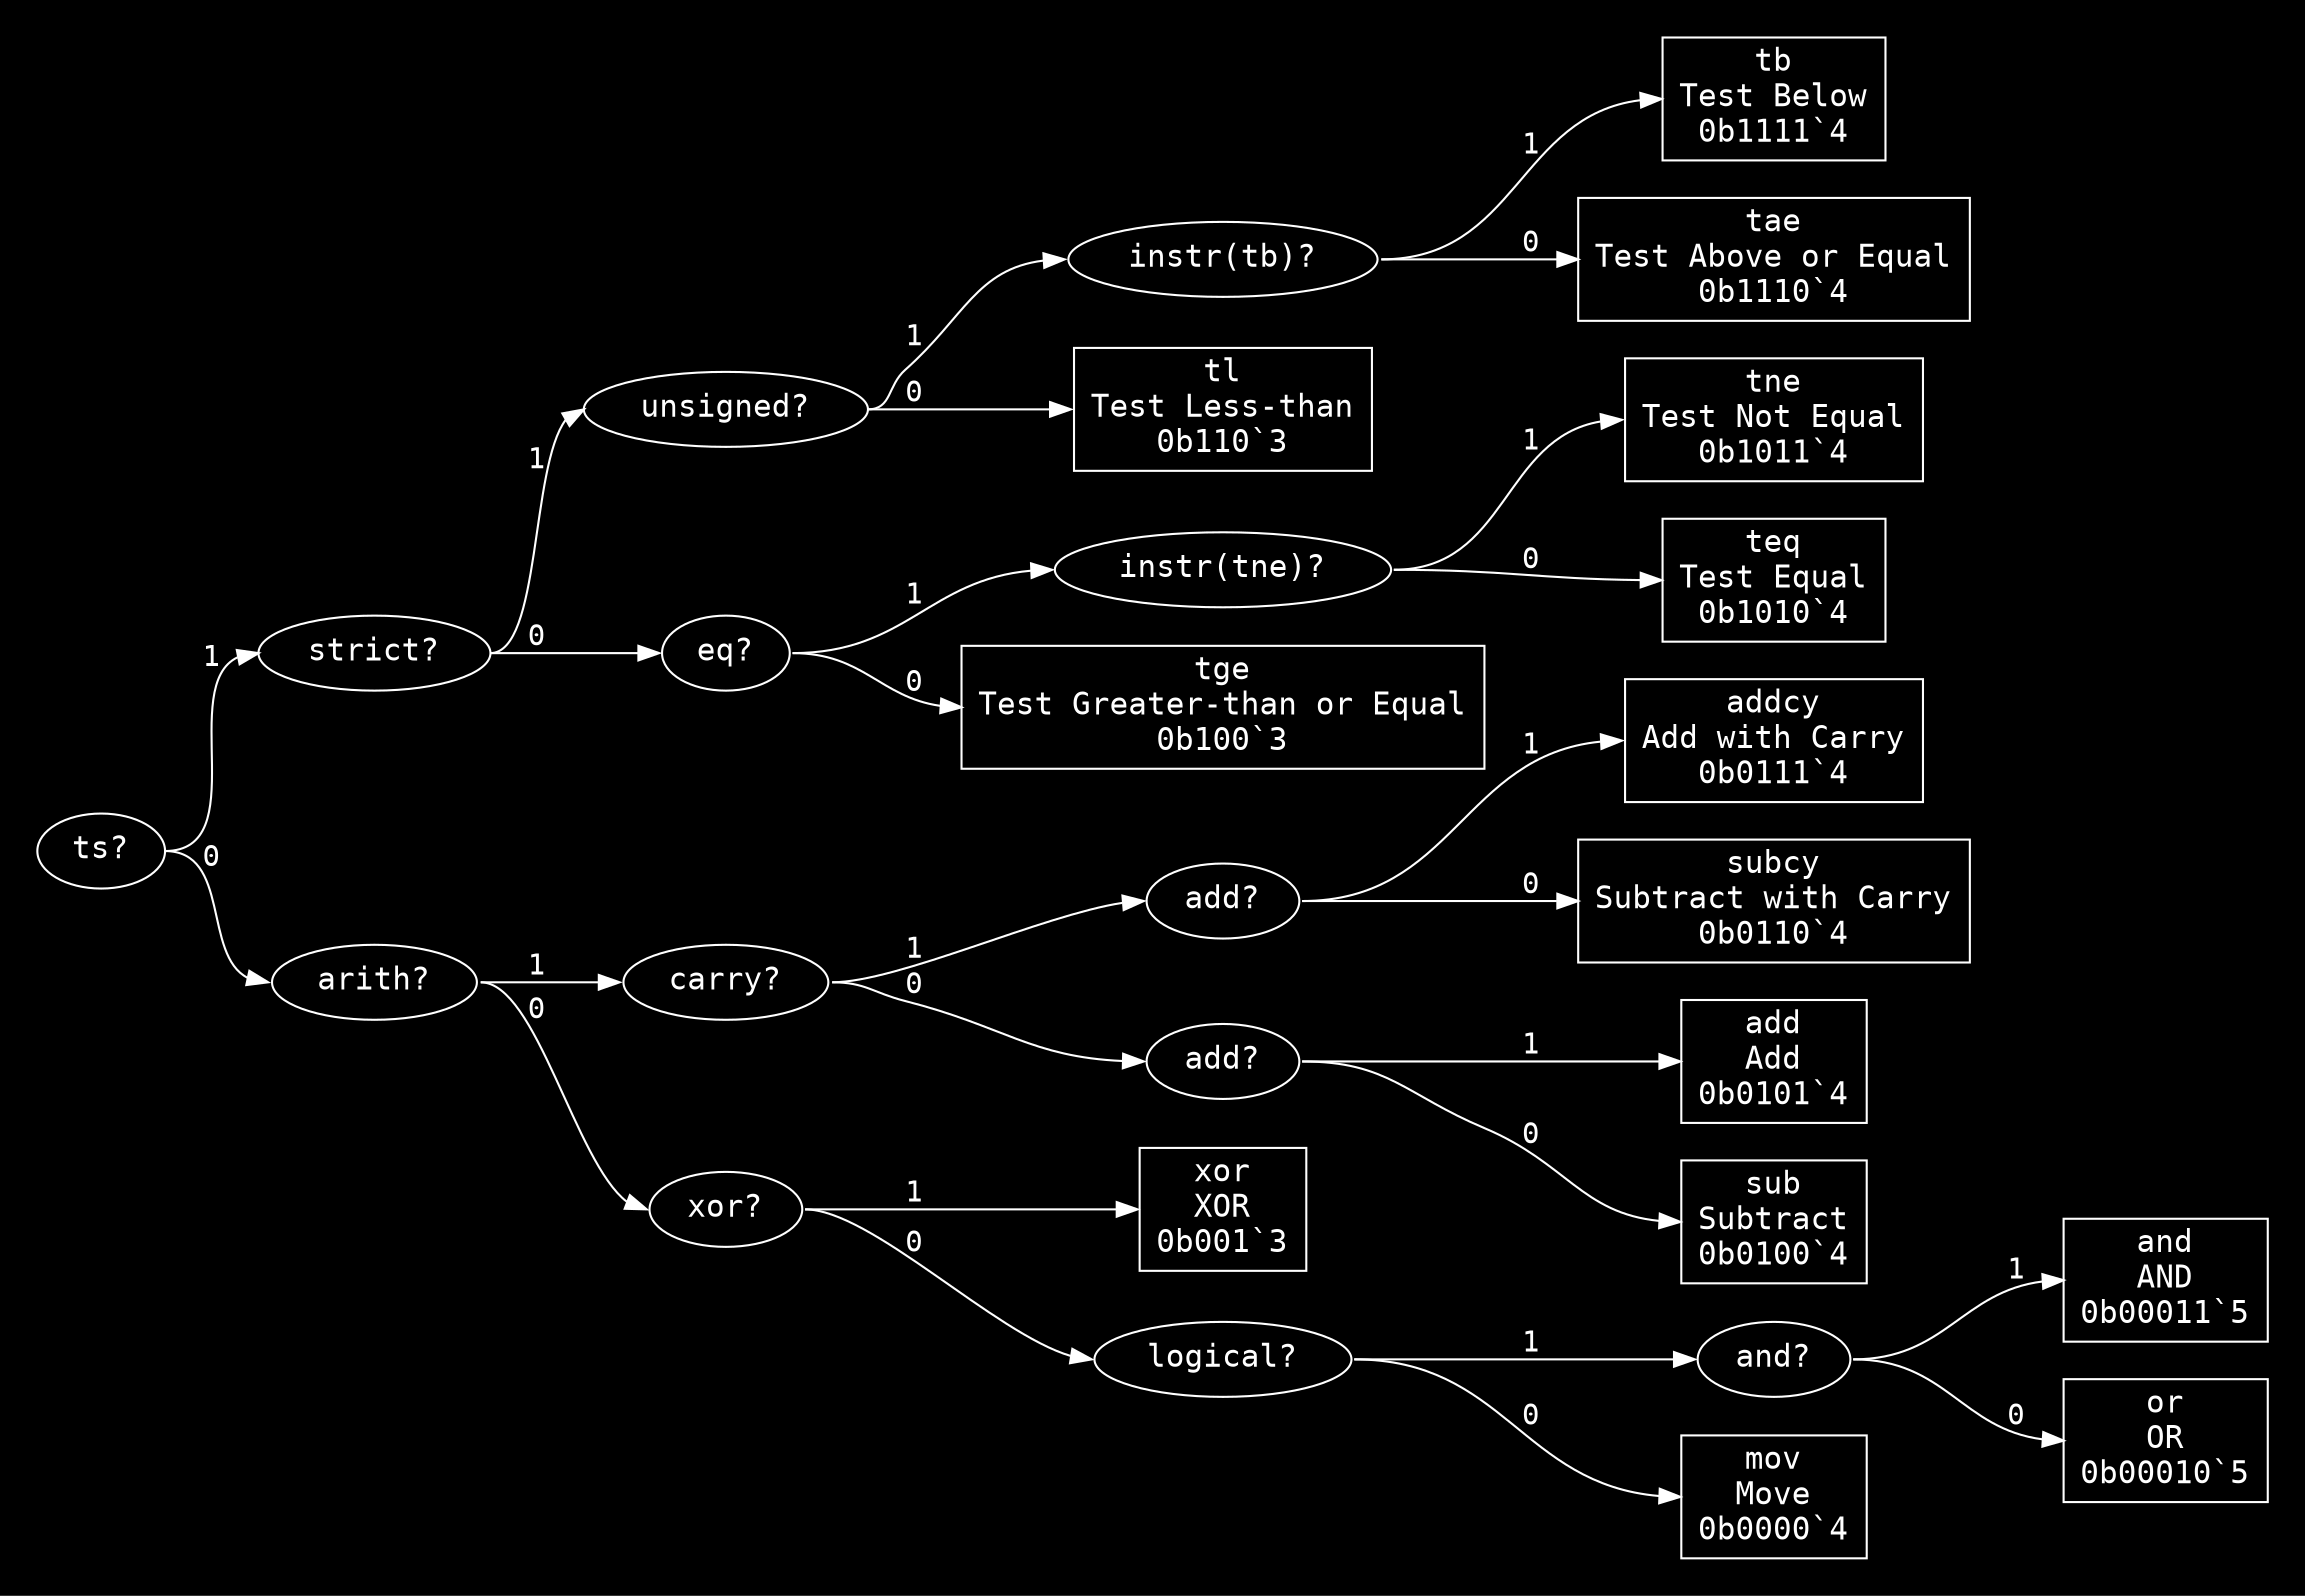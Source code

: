 digraph "Format rr(_)" {
  graph [dpi = 100, bgcolor="#111", fontcolor="white", rankdir=LR, pad="0.25"];
  node [fontname = "Courier", fontsize="15pt", color="white", fontcolor="white"];
  edge [fontname = "Courier", color="white", fontcolor="white"];
  "ts_15468535" [label = "ts?", shape = ellipse];
  "ts_15468535":e -> "strict_555480":w [label = "1"];
  "ts_15468535":e -> "arith_11854115":w [label = "0"];
  "strict_555480" [label = "strict?", shape = ellipse];
  "strict_555480":e -> "unsigned_15854941":w [label = "1"];
  "strict_555480":e -> "eq_13984211":w [label = "0"];
  "unsigned_15854941" [label = "unsigned?", shape = ellipse];
  "unsigned_15854941":e -> "instr(tb)_6620893":w [label = "1"];
  "unsigned_15854941":e -> "tl_8913108":w [label = "0"];
  "instr(tb)_6620893" [label = "instr(tb)?", shape = ellipse];
  "instr(tb)_6620893":e -> "tb_7020844":w [label = "1"];
  "instr(tb)_6620893":e -> "tae_6900673":w [label = "0"];
  "tb_7020844" [label = "tb\nTest Below\n0b1111`4", shape = rectangle];
  "tae_6900673" [label = "tae\nTest Above or Equal\n0b1110`4", shape = rectangle];
  "tl_8913108" [label = "tl\nTest Less-than\n0b110`3", shape = rectangle];
  "eq_13984211" [label = "eq?", shape = ellipse];
  "eq_13984211":e -> "instr(tne)_15436207":w [label = "1"];
  "eq_13984211":e -> "tge_289938":w [label = "0"];
  "instr(tne)_15436207" [label = "instr(tne)?", shape = ellipse];
  "instr(tne)_15436207":e -> "tne_9691690":w [label = "1"];
  "instr(tne)_15436207":e -> "teq_6366130":w [label = "0"];
  "tne_9691690" [label = "tne\nTest Not Equal\n0b1011`4", shape = rectangle];
  "teq_6366130" [label = "teq\nTest Equal\n0b1010`4", shape = rectangle];
  "tge_289938" [label = "tge\nTest Greater-than or Equal\n0b100`3", shape = rectangle];
  "arith_11854115" [label = "arith?", shape = ellipse];
  "arith_11854115":e -> "carry_8195802":w [label = "1"];
  "arith_11854115":e -> "xor_2619008":w [label = "0"];
  "carry_8195802" [label = "carry?", shape = ellipse];
  "carry_8195802":e -> "add_1627692":w [label = "1"];
  "carry_8195802":e -> "add_1118135":w [label = "0"];
  "add_1627692" [label = "add?", shape = ellipse];
  "add_1627692":e -> "addcy_9991314":w [label = "1"];
  "add_1627692":e -> "subcy_4746204":w [label = "0"];
  "addcy_9991314" [label = "addcy\nAdd with Carry\n0b0111`4", shape = rectangle];
  "subcy_4746204" [label = "subcy\nSubtract with Carry\n0b0110`4", shape = rectangle];
  "add_1118135" [label = "add?", shape = ellipse];
  "add_1118135":e -> "add_13179919":w [label = "1"];
  "add_1118135":e -> "sub_2133549":w [label = "0"];
  "add_13179919" [label = "add\nAdd\n0b0101`4", shape = rectangle];
  "sub_2133549" [label = "sub\nSubtract\n0b0100`4", shape = rectangle];
  "xor_2619008" [label = "xor?", shape = ellipse];
  "xor_2619008":e -> "xor_16442135":w [label = "1"];
  "xor_2619008":e -> "logical_6897678":w [label = "0"];
  "xor_16442135" [label = "xor\nXOR\n0b001`3", shape = rectangle];
  "logical_6897678" [label = "logical?", shape = ellipse];
  "logical_6897678":e -> "and_9224350":w [label = "1"];
  "logical_6897678":e -> "mov_8131765":w [label = "0"];
  "and_9224350" [label = "and?", shape = ellipse];
  "and_9224350":e -> "and_14333479":w [label = "1"];
  "and_9224350":e -> "or_13437499":w [label = "0"];
  "and_14333479" [label = "and\nAND\n0b00011`5", shape = rectangle];
  "or_13437499" [label = "or\nOR\n0b00010`5", shape = rectangle];
  "mov_8131765" [label = "mov\nMove\n0b0000`4", shape = rectangle];
}
